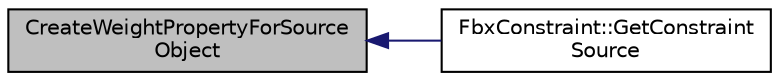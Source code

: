 digraph "CreateWeightPropertyForSourceObject"
{
  edge [fontname="Helvetica",fontsize="10",labelfontname="Helvetica",labelfontsize="10"];
  node [fontname="Helvetica",fontsize="10",shape=record];
  rankdir="LR";
  Node1 [label="CreateWeightPropertyForSource\lObject",height=0.2,width=0.4,color="black", fillcolor="grey75", style="filled", fontcolor="black"];
  Node1 -> Node2 [dir="back",color="midnightblue",fontsize="10",style="solid",fontname="Helvetica"];
  Node2 [label="FbxConstraint::GetConstraint\lSource",height=0.2,width=0.4,color="black", fillcolor="white", style="filled",URL="$class_fbx_constraint.html#a5ff6fe6fc98af1e33e8b297bc1cea007"];
}
